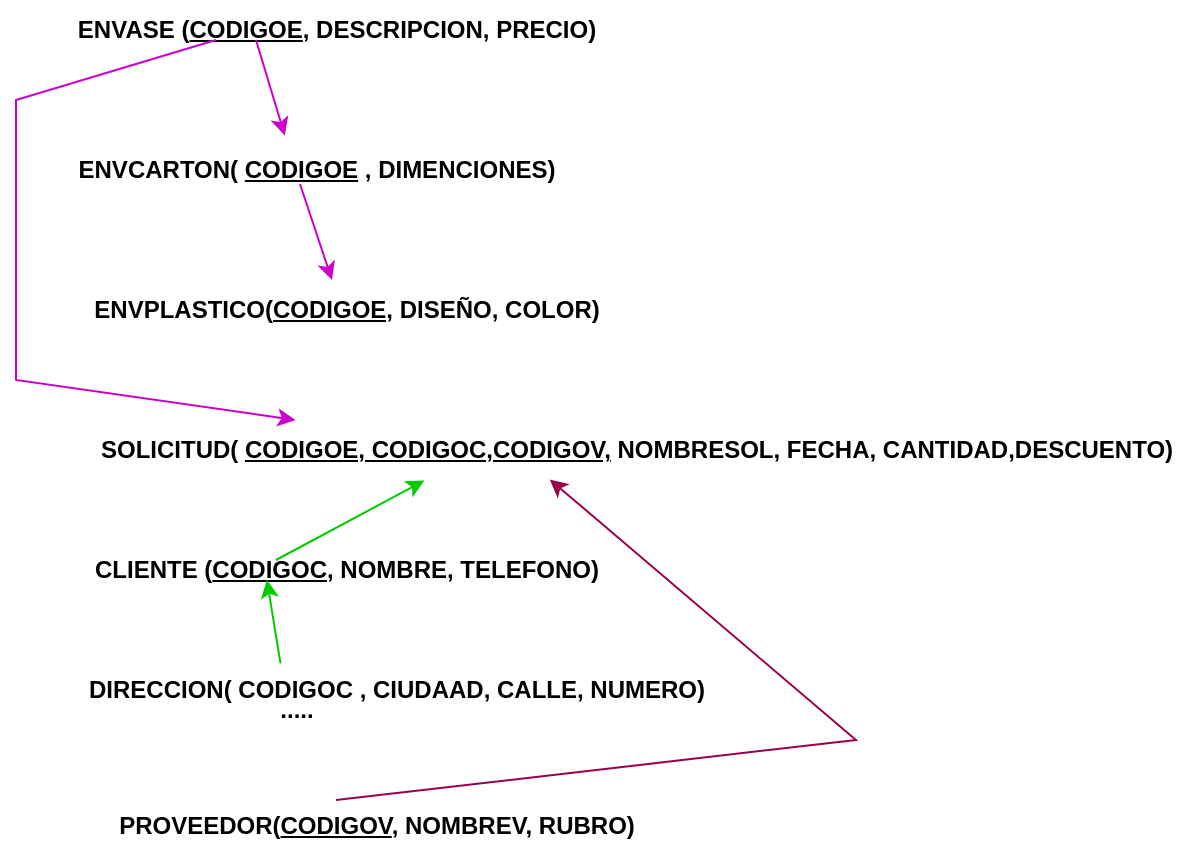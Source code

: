 <mxfile version="24.7.14">
  <diagram name="Page-1" id="P53nEi88SZQgJoYsApZr">
    <mxGraphModel dx="1820" dy="680" grid="1" gridSize="10" guides="1" tooltips="1" connect="1" arrows="1" fold="1" page="1" pageScale="1" pageWidth="850" pageHeight="1100" math="0" shadow="0">
      <root>
        <mxCell id="0" />
        <mxCell id="1" parent="0" />
        <mxCell id="hJlZIHTb73BNHzacJFcX-1" value="&lt;font style=&quot;vertical-align: inherit;&quot;&gt;&lt;font style=&quot;vertical-align: inherit;&quot;&gt;&lt;font style=&quot;vertical-align: inherit;&quot;&gt;&lt;font style=&quot;vertical-align: inherit;&quot;&gt;&lt;font style=&quot;vertical-align: inherit;&quot;&gt;&lt;font style=&quot;vertical-align: inherit;&quot;&gt;&lt;font style=&quot;vertical-align: inherit;&quot;&gt;&lt;font style=&quot;vertical-align: inherit;&quot;&gt;ENVASE (&lt;u&gt;CODIGOE&lt;/u&gt;, DESCRIPCION, PRECIO)&lt;/font&gt;&lt;/font&gt;&lt;/font&gt;&lt;/font&gt;&lt;/font&gt;&lt;/font&gt;&lt;/font&gt;&lt;/font&gt;" style="text;html=1;align=center;verticalAlign=middle;resizable=0;points=[];autosize=1;strokeColor=none;fillColor=none;fontStyle=1" vertex="1" parent="1">
          <mxGeometry x="30" y="20" width="280" height="30" as="geometry" />
        </mxCell>
        <mxCell id="hJlZIHTb73BNHzacJFcX-2" value="&lt;font style=&quot;vertical-align: inherit;&quot;&gt;&lt;font style=&quot;vertical-align: inherit;&quot;&gt;&lt;font style=&quot;vertical-align: inherit;&quot;&gt;&lt;font style=&quot;vertical-align: inherit;&quot;&gt;&lt;font style=&quot;vertical-align: inherit;&quot;&gt;&lt;font style=&quot;vertical-align: inherit;&quot;&gt;ENVCARTON( &lt;/font&gt;&lt;/font&gt;&lt;u&gt;&lt;font style=&quot;vertical-align: inherit;&quot;&gt;&lt;font style=&quot;vertical-align: inherit;&quot;&gt;CODIGOE&lt;/font&gt;&lt;/font&gt;&lt;/u&gt;&lt;font style=&quot;vertical-align: inherit;&quot;&gt;&lt;font style=&quot;vertical-align: inherit;&quot;&gt; , DIMENCIONES)&lt;/font&gt;&lt;/font&gt;&lt;/font&gt;&lt;/font&gt;&lt;/font&gt;&lt;/font&gt;" style="text;html=1;align=center;verticalAlign=middle;resizable=0;points=[];autosize=1;strokeColor=none;fillColor=none;fontStyle=1" vertex="1" parent="1">
          <mxGeometry x="30" y="90" width="260" height="30" as="geometry" />
        </mxCell>
        <mxCell id="hJlZIHTb73BNHzacJFcX-3" value="&lt;font style=&quot;vertical-align: inherit;&quot;&gt;&lt;font style=&quot;vertical-align: inherit;&quot;&gt;&lt;font style=&quot;vertical-align: inherit;&quot;&gt;&lt;font style=&quot;vertical-align: inherit;&quot;&gt;ENVPLASTICO(&lt;u&gt;CODIGOE,&lt;/u&gt; DISEÑO, COLOR)&lt;/font&gt;&lt;/font&gt;&lt;/font&gt;&lt;/font&gt;" style="text;html=1;align=center;verticalAlign=middle;resizable=0;points=[];autosize=1;strokeColor=none;fillColor=none;fontStyle=1" vertex="1" parent="1">
          <mxGeometry x="40" y="160" width="270" height="30" as="geometry" />
        </mxCell>
        <mxCell id="hJlZIHTb73BNHzacJFcX-4" value="&lt;font style=&quot;vertical-align: inherit;&quot;&gt;&lt;font style=&quot;vertical-align: inherit;&quot;&gt;&lt;font style=&quot;vertical-align: inherit;&quot;&gt;&lt;font style=&quot;vertical-align: inherit;&quot;&gt;&lt;font style=&quot;vertical-align: inherit;&quot;&gt;&lt;font style=&quot;vertical-align: inherit;&quot;&gt;CLIENTE (&lt;u&gt;CODIGOC&lt;/u&gt;, NOMBRE, TELEFONO)&lt;/font&gt;&lt;/font&gt;&lt;/font&gt;&lt;/font&gt;&lt;/font&gt;&lt;/font&gt;" style="text;html=1;align=center;verticalAlign=middle;resizable=0;points=[];autosize=1;strokeColor=none;fillColor=none;fontStyle=1" vertex="1" parent="1">
          <mxGeometry x="40" y="290" width="270" height="30" as="geometry" />
        </mxCell>
        <mxCell id="hJlZIHTb73BNHzacJFcX-5" value="&lt;font style=&quot;vertical-align: inherit;&quot;&gt;&lt;font style=&quot;vertical-align: inherit;&quot;&gt;&lt;font style=&quot;vertical-align: inherit;&quot;&gt;&lt;font style=&quot;vertical-align: inherit;&quot;&gt;&lt;font style=&quot;vertical-align: inherit;&quot;&gt;&lt;font style=&quot;vertical-align: inherit;&quot;&gt;&lt;font style=&quot;vertical-align: inherit;&quot;&gt;&lt;font style=&quot;vertical-align: inherit;&quot;&gt;DIRECCION( &lt;/font&gt;&lt;/font&gt;&lt;font style=&quot;vertical-align: inherit;&quot;&gt;&lt;font style=&quot;vertical-align: inherit;&quot;&gt;CODIGOC&lt;/font&gt;&lt;/font&gt;&lt;font style=&quot;vertical-align: inherit;&quot;&gt;&lt;font style=&quot;vertical-align: inherit;&quot;&gt; , CIUDAAD, CALLE, NUMERO)&lt;/font&gt;&lt;/font&gt;&lt;/font&gt;&lt;/font&gt;&lt;/font&gt;&lt;/font&gt;&lt;/font&gt;&lt;/font&gt;" style="text;html=1;align=center;verticalAlign=middle;resizable=0;points=[];autosize=1;strokeColor=none;fillColor=none;fontStyle=1" vertex="1" parent="1">
          <mxGeometry x="35" y="350" width="330" height="30" as="geometry" />
        </mxCell>
        <mxCell id="hJlZIHTb73BNHzacJFcX-6" value="&lt;font style=&quot;vertical-align: inherit;&quot;&gt;&lt;font style=&quot;vertical-align: inherit;&quot;&gt;&lt;font style=&quot;vertical-align: inherit;&quot;&gt;&lt;font style=&quot;vertical-align: inherit;&quot;&gt;&lt;font style=&quot;vertical-align: inherit;&quot;&gt;&lt;font style=&quot;vertical-align: inherit;&quot;&gt;&lt;font style=&quot;vertical-align: inherit;&quot;&gt;&lt;font style=&quot;vertical-align: inherit;&quot;&gt;&lt;font style=&quot;vertical-align: inherit;&quot;&gt;&lt;font style=&quot;vertical-align: inherit;&quot;&gt;&lt;font style=&quot;vertical-align: inherit;&quot;&gt;&lt;font style=&quot;vertical-align: inherit;&quot;&gt;SOLICITUD( &lt;/font&gt;&lt;/font&gt;&lt;/font&gt;&lt;/font&gt;&lt;/font&gt;&lt;/font&gt;&lt;/font&gt;&lt;/font&gt;&lt;font style=&quot;vertical-align: inherit;&quot;&gt;&lt;font style=&quot;vertical-align: inherit;&quot;&gt;&lt;font style=&quot;vertical-align: inherit;&quot;&gt;&lt;font style=&quot;vertical-align: inherit;&quot;&gt;&lt;font style=&quot;vertical-align: inherit;&quot;&gt;&lt;font style=&quot;vertical-align: inherit;&quot;&gt;&lt;u&gt;&lt;font style=&quot;vertical-align: inherit;&quot;&gt;&lt;font style=&quot;vertical-align: inherit;&quot;&gt;CODIGOE, CODIGOC,CODIGOV,&lt;/font&gt;&lt;/font&gt;&lt;/u&gt;&lt;font style=&quot;vertical-align: inherit;&quot;&gt;&lt;font style=&quot;vertical-align: inherit;&quot;&gt; NOMBRESOL, FECHA, CANTIDAD,DESCUENTO)&lt;/font&gt;&lt;/font&gt;&lt;/font&gt;&lt;/font&gt;&lt;/font&gt;&lt;/font&gt;&lt;/font&gt;&lt;/font&gt;&lt;/font&gt;&lt;/font&gt;&lt;/font&gt;&lt;/font&gt;" style="text;html=1;align=center;verticalAlign=middle;resizable=0;points=[];autosize=1;strokeColor=none;fillColor=none;fontStyle=1" vertex="1" parent="1">
          <mxGeometry x="40" y="230" width="560" height="30" as="geometry" />
        </mxCell>
        <mxCell id="hJlZIHTb73BNHzacJFcX-7" value="&lt;font style=&quot;vertical-align: inherit;&quot;&gt;&lt;font style=&quot;vertical-align: inherit;&quot;&gt;&lt;font style=&quot;vertical-align: inherit;&quot;&gt;&lt;font style=&quot;vertical-align: inherit;&quot;&gt;PROVEEDOR(&lt;u&gt;CODIGOV&lt;/u&gt;, NOMBREV, RUBRO)&lt;/font&gt;&lt;/font&gt;&lt;/font&gt;&lt;/font&gt;" style="text;html=1;align=center;verticalAlign=middle;resizable=0;points=[];autosize=1;strokeColor=none;fillColor=none;fontStyle=1" vertex="1" parent="1">
          <mxGeometry x="50" y="418" width="280" height="30" as="geometry" />
        </mxCell>
        <mxCell id="hJlZIHTb73BNHzacJFcX-10" value="" style="endArrow=classic;html=1;rounded=0;entryX=0.44;entryY=-0.076;entryDx=0;entryDy=0;entryPerimeter=0;strokeColor=#CC00CC;fontStyle=1" edge="1" parent="1" target="hJlZIHTb73BNHzacJFcX-2">
          <mxGeometry width="50" height="50" relative="1" as="geometry">
            <mxPoint x="130" y="40" as="sourcePoint" />
            <mxPoint x="80" y="90" as="targetPoint" />
          </mxGeometry>
        </mxCell>
        <mxCell id="hJlZIHTb73BNHzacJFcX-11" value="" style="endArrow=classic;html=1;rounded=0;entryX=0.44;entryY=-0.076;entryDx=0;entryDy=0;entryPerimeter=0;strokeColor=#CC00CC;fontStyle=1" edge="1" parent="1">
          <mxGeometry width="50" height="50" relative="1" as="geometry">
            <mxPoint x="152" y="112" as="sourcePoint" />
            <mxPoint x="168" y="160" as="targetPoint" />
          </mxGeometry>
        </mxCell>
        <mxCell id="hJlZIHTb73BNHzacJFcX-13" value="" style="endArrow=classic;html=1;rounded=0;entryX=0.196;entryY=0;entryDx=0;entryDy=0;entryPerimeter=0;strokeColor=#CC00CC;fontStyle=1" edge="1" parent="1" target="hJlZIHTb73BNHzacJFcX-6">
          <mxGeometry width="50" height="50" relative="1" as="geometry">
            <mxPoint x="110" y="40" as="sourcePoint" />
            <mxPoint x="60" y="90" as="targetPoint" />
            <Array as="points">
              <mxPoint x="10" y="70" />
              <mxPoint x="10" y="210" />
            </Array>
          </mxGeometry>
        </mxCell>
        <mxCell id="hJlZIHTb73BNHzacJFcX-14" value="" style="endArrow=classic;html=1;rounded=0;entryX=0.311;entryY=1.01;entryDx=0;entryDy=0;entryPerimeter=0;strokeColor=#00CC00;fontStyle=1" edge="1" parent="1" target="hJlZIHTb73BNHzacJFcX-6">
          <mxGeometry width="50" height="50" relative="1" as="geometry">
            <mxPoint x="140" y="300" as="sourcePoint" />
            <mxPoint x="190" y="250" as="targetPoint" />
          </mxGeometry>
        </mxCell>
        <mxCell id="hJlZIHTb73BNHzacJFcX-16" value="" style="endArrow=classic;html=1;rounded=0;entryX=0.325;entryY=0.057;entryDx=0;entryDy=0;entryPerimeter=0;strokeColor=#00CC00;exitX=0.325;exitY=0.057;exitDx=0;exitDy=0;exitPerimeter=0;fontStyle=1" edge="1" parent="1" source="hJlZIHTb73BNHzacJFcX-5">
          <mxGeometry width="50" height="50" relative="1" as="geometry">
            <mxPoint x="110" y="350" as="sourcePoint" />
            <mxPoint x="135.455" y="310" as="targetPoint" />
          </mxGeometry>
        </mxCell>
        <mxCell id="hJlZIHTb73BNHzacJFcX-17" value="" style="endArrow=classic;html=1;rounded=0;entryX=0.423;entryY=0.99;entryDx=0;entryDy=0;entryPerimeter=0;strokeColor=#99004D;fontStyle=1" edge="1" parent="1" target="hJlZIHTb73BNHzacJFcX-6">
          <mxGeometry width="50" height="50" relative="1" as="geometry">
            <mxPoint x="170" y="420" as="sourcePoint" />
            <mxPoint x="220" y="370" as="targetPoint" />
            <Array as="points">
              <mxPoint x="430" y="390" />
            </Array>
          </mxGeometry>
        </mxCell>
        <mxCell id="hJlZIHTb73BNHzacJFcX-22" value="&lt;font style=&quot;vertical-align: inherit;&quot;&gt;&lt;font style=&quot;vertical-align: inherit;&quot;&gt;.....&lt;/font&gt;&lt;/font&gt;" style="text;html=1;align=center;verticalAlign=middle;resizable=0;points=[];autosize=1;strokeColor=none;fillColor=none;fontStyle=1" vertex="1" parent="1">
          <mxGeometry x="130" y="360" width="40" height="30" as="geometry" />
        </mxCell>
      </root>
    </mxGraphModel>
  </diagram>
</mxfile>
